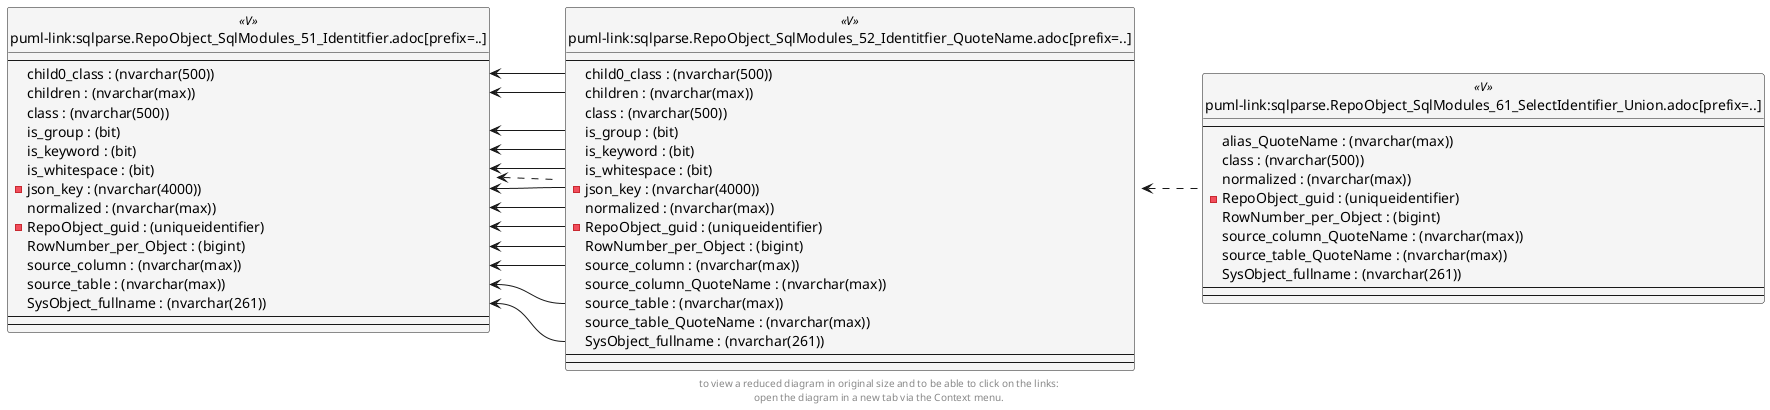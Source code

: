 @startuml
left to right direction
'top to bottom direction
hide circle
'avoide "." issues:
set namespaceSeparator none


skinparam class {
  BackgroundColor White
  BackgroundColor<<FN>> Yellow
  BackgroundColor<<FS>> Yellow
  BackgroundColor<<FT>> LightGray
  BackgroundColor<<IF>> Yellow
  BackgroundColor<<IS>> Yellow
  BackgroundColor<<P>> Aqua
  BackgroundColor<<PC>> Aqua
  BackgroundColor<<SN>> Yellow
  BackgroundColor<<SO>> SlateBlue
  BackgroundColor<<TF>> LightGray
  BackgroundColor<<TR>> Tomato
  BackgroundColor<<U>> White
  BackgroundColor<<V>> WhiteSmoke
  BackgroundColor<<X>> Aqua
}


entity "puml-link:sqlparse.RepoObject_SqlModules_51_Identitfier.adoc[prefix=..]" as sqlparse.RepoObject_SqlModules_51_Identitfier << V >> {
  --
  child0_class : (nvarchar(500))
  children : (nvarchar(max))
  class : (nvarchar(500))
  is_group : (bit)
  is_keyword : (bit)
  is_whitespace : (bit)
  - json_key : (nvarchar(4000))
  normalized : (nvarchar(max))
  - RepoObject_guid : (uniqueidentifier)
  RowNumber_per_Object : (bigint)
  source_column : (nvarchar(max))
  source_table : (nvarchar(max))
  SysObject_fullname : (nvarchar(261))
  --
  --
}

entity "puml-link:sqlparse.RepoObject_SqlModules_52_Identitfier_QuoteName.adoc[prefix=..]" as sqlparse.RepoObject_SqlModules_52_Identitfier_QuoteName << V >> {
  --
  child0_class : (nvarchar(500))
  children : (nvarchar(max))
  class : (nvarchar(500))
  is_group : (bit)
  is_keyword : (bit)
  is_whitespace : (bit)
  - json_key : (nvarchar(4000))
  normalized : (nvarchar(max))
  - RepoObject_guid : (uniqueidentifier)
  RowNumber_per_Object : (bigint)
  source_column : (nvarchar(max))
  source_column_QuoteName : (nvarchar(max))
  source_table : (nvarchar(max))
  source_table_QuoteName : (nvarchar(max))
  SysObject_fullname : (nvarchar(261))
  --
  --
}

entity "puml-link:sqlparse.RepoObject_SqlModules_61_SelectIdentifier_Union.adoc[prefix=..]" as sqlparse.RepoObject_SqlModules_61_SelectIdentifier_Union << V >> {
  --
  alias_QuoteName : (nvarchar(max))
  class : (nvarchar(500))
  normalized : (nvarchar(max))
  - RepoObject_guid : (uniqueidentifier)
  RowNumber_per_Object : (bigint)
  source_column_QuoteName : (nvarchar(max))
  source_table_QuoteName : (nvarchar(max))
  SysObject_fullname : (nvarchar(261))
  --
  --
}

sqlparse.RepoObject_SqlModules_51_Identitfier <.. sqlparse.RepoObject_SqlModules_52_Identitfier_QuoteName
sqlparse.RepoObject_SqlModules_52_Identitfier_QuoteName <.. sqlparse.RepoObject_SqlModules_61_SelectIdentifier_Union
sqlparse.RepoObject_SqlModules_51_Identitfier::child0_class <-- sqlparse.RepoObject_SqlModules_52_Identitfier_QuoteName::child0_class
sqlparse.RepoObject_SqlModules_51_Identitfier::children <-- sqlparse.RepoObject_SqlModules_52_Identitfier_QuoteName::children
sqlparse.RepoObject_SqlModules_51_Identitfier::is_group <-- sqlparse.RepoObject_SqlModules_52_Identitfier_QuoteName::is_group
sqlparse.RepoObject_SqlModules_51_Identitfier::is_keyword <-- sqlparse.RepoObject_SqlModules_52_Identitfier_QuoteName::is_keyword
sqlparse.RepoObject_SqlModules_51_Identitfier::is_whitespace <-- sqlparse.RepoObject_SqlModules_52_Identitfier_QuoteName::is_whitespace
sqlparse.RepoObject_SqlModules_51_Identitfier::json_key <-- sqlparse.RepoObject_SqlModules_52_Identitfier_QuoteName::json_key
sqlparse.RepoObject_SqlModules_51_Identitfier::normalized <-- sqlparse.RepoObject_SqlModules_52_Identitfier_QuoteName::normalized
sqlparse.RepoObject_SqlModules_51_Identitfier::RepoObject_guid <-- sqlparse.RepoObject_SqlModules_52_Identitfier_QuoteName::RepoObject_guid
sqlparse.RepoObject_SqlModules_51_Identitfier::RowNumber_per_Object <-- sqlparse.RepoObject_SqlModules_52_Identitfier_QuoteName::RowNumber_per_Object
sqlparse.RepoObject_SqlModules_51_Identitfier::source_column <-- sqlparse.RepoObject_SqlModules_52_Identitfier_QuoteName::source_column
sqlparse.RepoObject_SqlModules_51_Identitfier::source_table <-- sqlparse.RepoObject_SqlModules_52_Identitfier_QuoteName::source_table
sqlparse.RepoObject_SqlModules_51_Identitfier::SysObject_fullname <-- sqlparse.RepoObject_SqlModules_52_Identitfier_QuoteName::SysObject_fullname
footer
to view a reduced diagram in original size and to be able to click on the links:
open the diagram in a new tab via the Context menu.
end footer

@enduml

